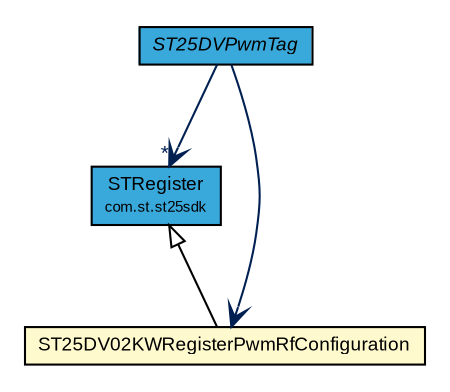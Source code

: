 #!/usr/local/bin/dot
#
# Class diagram 
# Generated by UMLGraph version R5_7_2-3-gee82a7 (http://www.umlgraph.org/)
#

digraph G {
	edge [fontname="arial",fontsize=10,labelfontname="arial",labelfontsize=10];
	node [fontname="arial",fontsize=10,shape=plaintext];
	nodesep=0.25;
	ranksep=0.5;
	// com.st.st25sdk.STRegister
	c26911 [label=<<table title="com.st.st25sdk.STRegister" border="0" cellborder="1" cellspacing="0" cellpadding="2" port="p" bgcolor="#39a9dc" href="../../STRegister.html">
		<tr><td><table border="0" cellspacing="0" cellpadding="1">
<tr><td align="center" balign="center"> STRegister </td></tr>
<tr><td align="center" balign="center"><font point-size="7.0"> com.st.st25sdk </font></td></tr>
		</table></td></tr>
		</table>>, URL="../../STRegister.html", fontname="arial", fontcolor="black", fontsize=9.0];
	// com.st.st25sdk.type5.st25dvpwm.ST25DVPwmTag
	c27126 [label=<<table title="com.st.st25sdk.type5.st25dvpwm.ST25DVPwmTag" border="0" cellborder="1" cellspacing="0" cellpadding="2" port="p" bgcolor="#39a9dc" href="./ST25DVPwmTag.html">
		<tr><td><table border="0" cellspacing="0" cellpadding="1">
<tr><td align="center" balign="center"><font face="arial italic"> ST25DVPwmTag </font></td></tr>
		</table></td></tr>
		</table>>, URL="./ST25DVPwmTag.html", fontname="arial", fontcolor="black", fontsize=9.0];
	// com.st.st25sdk.type5.st25dvpwm.ST25DV02KWRegisterPwmRfConfiguration
	c27127 [label=<<table title="com.st.st25sdk.type5.st25dvpwm.ST25DV02KWRegisterPwmRfConfiguration" border="0" cellborder="1" cellspacing="0" cellpadding="2" port="p" bgcolor="lemonChiffon" href="./ST25DV02KWRegisterPwmRfConfiguration.html">
		<tr><td><table border="0" cellspacing="0" cellpadding="1">
<tr><td align="center" balign="center"> ST25DV02KWRegisterPwmRfConfiguration </td></tr>
		</table></td></tr>
		</table>>, URL="./ST25DV02KWRegisterPwmRfConfiguration.html", fontname="arial", fontcolor="black", fontsize=9.0];
	//com.st.st25sdk.type5.st25dvpwm.ST25DV02KWRegisterPwmRfConfiguration extends com.st.st25sdk.STRegister
	c26911:p -> c27127:p [dir=back,arrowtail=empty];
	// com.st.st25sdk.type5.st25dvpwm.ST25DVPwmTag NAVASSOC com.st.st25sdk.STRegister
	c27126:p -> c26911:p [taillabel="", label="", headlabel="*", fontname="arial", fontcolor="#002052", fontsize=10.0, color="#002052", arrowhead=open];
	// com.st.st25sdk.type5.st25dvpwm.ST25DVPwmTag NAVASSOC com.st.st25sdk.type5.st25dvpwm.ST25DV02KWRegisterPwmRfConfiguration
	c27126:p -> c27127:p [taillabel="", label="", headlabel="", fontname="arial", fontcolor="#002052", fontsize=10.0, color="#002052", arrowhead=open];
}


